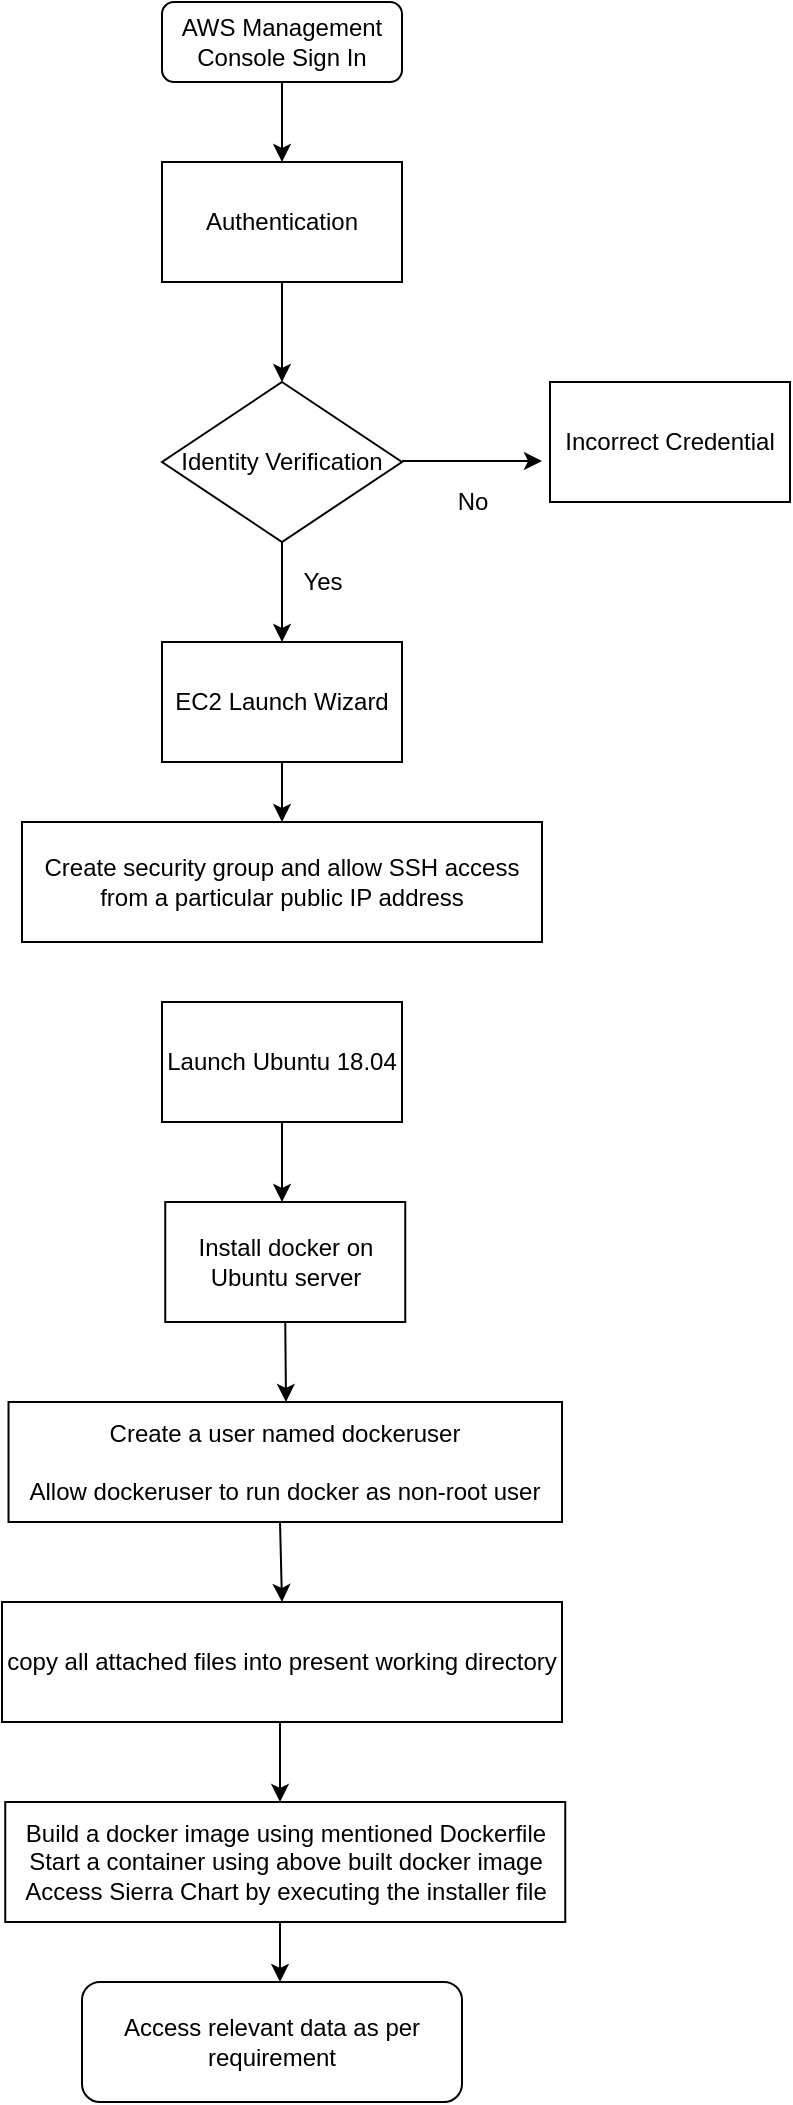 <mxfile version="13.9.7" type="github">
  <diagram id="C5RBs43oDa-KdzZeNtuy" name="Page-1">
    <mxGraphModel dx="868" dy="393" grid="1" gridSize="10" guides="1" tooltips="1" connect="1" arrows="1" fold="1" page="1" pageScale="1" pageWidth="827" pageHeight="1169" math="0" shadow="0">
      <root>
        <mxCell id="WIyWlLk6GJQsqaUBKTNV-0" />
        <mxCell id="WIyWlLk6GJQsqaUBKTNV-1" parent="WIyWlLk6GJQsqaUBKTNV-0" />
        <mxCell id="WIyWlLk6GJQsqaUBKTNV-3" value="AWS Management Console Sign In" style="rounded=1;whiteSpace=wrap;html=1;fontSize=12;glass=0;strokeWidth=1;shadow=0;" parent="WIyWlLk6GJQsqaUBKTNV-1" vertex="1">
          <mxGeometry x="160" y="50" width="120" height="40" as="geometry" />
        </mxCell>
        <mxCell id="aKl3k71Qr4Qh-Q79nfT3-0" value="" style="endArrow=classic;html=1;exitX=0.5;exitY=1;exitDx=0;exitDy=0;entryX=0.5;entryY=0;entryDx=0;entryDy=0;" edge="1" parent="WIyWlLk6GJQsqaUBKTNV-1" source="aKl3k71Qr4Qh-Q79nfT3-6" target="aKl3k71Qr4Qh-Q79nfT3-25">
          <mxGeometry width="50" height="50" relative="1" as="geometry">
            <mxPoint x="219.5" y="420" as="sourcePoint" />
            <mxPoint x="220" y="550" as="targetPoint" />
          </mxGeometry>
        </mxCell>
        <mxCell id="aKl3k71Qr4Qh-Q79nfT3-3" value="Launch Ubuntu 18.04" style="rounded=0;whiteSpace=wrap;html=1;" vertex="1" parent="WIyWlLk6GJQsqaUBKTNV-1">
          <mxGeometry x="160" y="550" width="120" height="60" as="geometry" />
        </mxCell>
        <mxCell id="aKl3k71Qr4Qh-Q79nfT3-4" value="Authentication" style="rounded=0;whiteSpace=wrap;html=1;" vertex="1" parent="WIyWlLk6GJQsqaUBKTNV-1">
          <mxGeometry x="160" y="130" width="120" height="60" as="geometry" />
        </mxCell>
        <mxCell id="aKl3k71Qr4Qh-Q79nfT3-6" value="EC2 Launch Wizard" style="rounded=0;whiteSpace=wrap;html=1;" vertex="1" parent="WIyWlLk6GJQsqaUBKTNV-1">
          <mxGeometry x="160" y="370" width="120" height="60" as="geometry" />
        </mxCell>
        <mxCell id="aKl3k71Qr4Qh-Q79nfT3-7" value="Install docker on Ubuntu server" style="rounded=0;whiteSpace=wrap;html=1;" vertex="1" parent="WIyWlLk6GJQsqaUBKTNV-1">
          <mxGeometry x="161.63" y="650" width="120" height="60" as="geometry" />
        </mxCell>
        <mxCell id="aKl3k71Qr4Qh-Q79nfT3-8" value="" style="endArrow=classic;html=1;exitX=0.5;exitY=1;exitDx=0;exitDy=0;" edge="1" parent="WIyWlLk6GJQsqaUBKTNV-1" source="aKl3k71Qr4Qh-Q79nfT3-3">
          <mxGeometry width="50" height="50" relative="1" as="geometry">
            <mxPoint x="230" y="510" as="sourcePoint" />
            <mxPoint x="220" y="650" as="targetPoint" />
          </mxGeometry>
        </mxCell>
        <mxCell id="aKl3k71Qr4Qh-Q79nfT3-13" value="Identity Verification" style="rhombus;whiteSpace=wrap;html=1;" vertex="1" parent="WIyWlLk6GJQsqaUBKTNV-1">
          <mxGeometry x="160" y="240" width="120" height="80" as="geometry" />
        </mxCell>
        <mxCell id="aKl3k71Qr4Qh-Q79nfT3-15" value="" style="endArrow=classic;html=1;exitX=0.5;exitY=1;exitDx=0;exitDy=0;entryX=0.5;entryY=0;entryDx=0;entryDy=0;" edge="1" parent="WIyWlLk6GJQsqaUBKTNV-1" source="aKl3k71Qr4Qh-Q79nfT3-13" target="aKl3k71Qr4Qh-Q79nfT3-6">
          <mxGeometry width="50" height="50" relative="1" as="geometry">
            <mxPoint x="220" y="420" as="sourcePoint" />
            <mxPoint x="270" y="430" as="targetPoint" />
          </mxGeometry>
        </mxCell>
        <mxCell id="aKl3k71Qr4Qh-Q79nfT3-16" value="" style="endArrow=classic;html=1;exitX=0.5;exitY=1;exitDx=0;exitDy=0;entryX=0.5;entryY=0;entryDx=0;entryDy=0;" edge="1" parent="WIyWlLk6GJQsqaUBKTNV-1" source="aKl3k71Qr4Qh-Q79nfT3-4" target="aKl3k71Qr4Qh-Q79nfT3-13">
          <mxGeometry width="50" height="50" relative="1" as="geometry">
            <mxPoint x="210" y="300" as="sourcePoint" />
            <mxPoint x="260" y="290" as="targetPoint" />
          </mxGeometry>
        </mxCell>
        <mxCell id="aKl3k71Qr4Qh-Q79nfT3-17" value="Yes" style="text;html=1;resizable=0;autosize=1;align=center;verticalAlign=middle;points=[];fillColor=none;strokeColor=none;rounded=0;" vertex="1" parent="WIyWlLk6GJQsqaUBKTNV-1">
          <mxGeometry x="220" y="330" width="40" height="20" as="geometry" />
        </mxCell>
        <mxCell id="aKl3k71Qr4Qh-Q79nfT3-18" value="" style="endArrow=classic;html=1;" edge="1" parent="WIyWlLk6GJQsqaUBKTNV-1">
          <mxGeometry width="50" height="50" relative="1" as="geometry">
            <mxPoint x="280" y="279.5" as="sourcePoint" />
            <mxPoint x="350" y="279.5" as="targetPoint" />
          </mxGeometry>
        </mxCell>
        <mxCell id="aKl3k71Qr4Qh-Q79nfT3-20" value="No" style="text;html=1;resizable=0;autosize=1;align=center;verticalAlign=middle;points=[];fillColor=none;strokeColor=none;rounded=0;" vertex="1" parent="WIyWlLk6GJQsqaUBKTNV-1">
          <mxGeometry x="300" y="290" width="30" height="20" as="geometry" />
        </mxCell>
        <mxCell id="aKl3k71Qr4Qh-Q79nfT3-22" value="Incorrect Credential" style="rounded=0;whiteSpace=wrap;html=1;" vertex="1" parent="WIyWlLk6GJQsqaUBKTNV-1">
          <mxGeometry x="354" y="240" width="120" height="60" as="geometry" />
        </mxCell>
        <mxCell id="aKl3k71Qr4Qh-Q79nfT3-23" value="Create a user named dockeruser&lt;br&gt;&lt;br&gt;Allow dockeruser to run docker as non-root user" style="rounded=0;whiteSpace=wrap;html=1;" vertex="1" parent="WIyWlLk6GJQsqaUBKTNV-1">
          <mxGeometry x="83.26" y="750" width="276.75" height="60" as="geometry" />
        </mxCell>
        <mxCell id="aKl3k71Qr4Qh-Q79nfT3-25" value="Create security group and allow SSH access from a particular public IP address" style="rounded=0;whiteSpace=wrap;html=1;" vertex="1" parent="WIyWlLk6GJQsqaUBKTNV-1">
          <mxGeometry x="90" y="460" width="260" height="60" as="geometry" />
        </mxCell>
        <mxCell id="aKl3k71Qr4Qh-Q79nfT3-26" value="copy all attached files into present working directory" style="rounded=0;whiteSpace=wrap;html=1;" vertex="1" parent="WIyWlLk6GJQsqaUBKTNV-1">
          <mxGeometry x="80" y="850" width="280" height="60" as="geometry" />
        </mxCell>
        <mxCell id="aKl3k71Qr4Qh-Q79nfT3-27" value="Build a docker image using mentioned Dockerfile&lt;br&gt;Start a container using above built docker image&lt;br&gt;Access Sierra Chart by executing the installer file" style="rounded=0;whiteSpace=wrap;html=1;" vertex="1" parent="WIyWlLk6GJQsqaUBKTNV-1">
          <mxGeometry x="81.63" y="950" width="280" height="60" as="geometry" />
        </mxCell>
        <mxCell id="aKl3k71Qr4Qh-Q79nfT3-28" value="Access relevant data as per requirement" style="rounded=1;whiteSpace=wrap;html=1;" vertex="1" parent="WIyWlLk6GJQsqaUBKTNV-1">
          <mxGeometry x="120" y="1040" width="190" height="60" as="geometry" />
        </mxCell>
        <mxCell id="aKl3k71Qr4Qh-Q79nfT3-29" value="" style="endArrow=classic;html=1;exitX=0.5;exitY=1;exitDx=0;exitDy=0;entryX=0.5;entryY=0;entryDx=0;entryDy=0;" edge="1" parent="WIyWlLk6GJQsqaUBKTNV-1" source="WIyWlLk6GJQsqaUBKTNV-3" target="aKl3k71Qr4Qh-Q79nfT3-4">
          <mxGeometry width="50" height="50" relative="1" as="geometry">
            <mxPoint x="231.63" y="130" as="sourcePoint" />
            <mxPoint x="290" y="110" as="targetPoint" />
          </mxGeometry>
        </mxCell>
        <mxCell id="aKl3k71Qr4Qh-Q79nfT3-30" value="" style="endArrow=classic;html=1;" edge="1" parent="WIyWlLk6GJQsqaUBKTNV-1">
          <mxGeometry width="50" height="50" relative="1" as="geometry">
            <mxPoint x="219" y="1010" as="sourcePoint" />
            <mxPoint x="219" y="1040" as="targetPoint" />
            <Array as="points">
              <mxPoint x="219" y="1020" />
            </Array>
          </mxGeometry>
        </mxCell>
        <mxCell id="aKl3k71Qr4Qh-Q79nfT3-31" value="" style="endArrow=classic;html=1;exitX=0.5;exitY=1;exitDx=0;exitDy=0;" edge="1" parent="WIyWlLk6GJQsqaUBKTNV-1" source="aKl3k71Qr4Qh-Q79nfT3-7">
          <mxGeometry width="50" height="50" relative="1" as="geometry">
            <mxPoint x="215" y="740" as="sourcePoint" />
            <mxPoint x="222" y="750" as="targetPoint" />
          </mxGeometry>
        </mxCell>
        <mxCell id="aKl3k71Qr4Qh-Q79nfT3-35" value="" style="endArrow=classic;html=1;entryX=0.5;entryY=0;entryDx=0;entryDy=0;" edge="1" parent="WIyWlLk6GJQsqaUBKTNV-1" target="aKl3k71Qr4Qh-Q79nfT3-26">
          <mxGeometry width="50" height="50" relative="1" as="geometry">
            <mxPoint x="219" y="810" as="sourcePoint" />
            <mxPoint x="219" y="840" as="targetPoint" />
          </mxGeometry>
        </mxCell>
        <mxCell id="aKl3k71Qr4Qh-Q79nfT3-36" value="" style="endArrow=classic;html=1;" edge="1" parent="WIyWlLk6GJQsqaUBKTNV-1">
          <mxGeometry width="50" height="50" relative="1" as="geometry">
            <mxPoint x="219" y="910" as="sourcePoint" />
            <mxPoint x="219" y="950" as="targetPoint" />
          </mxGeometry>
        </mxCell>
      </root>
    </mxGraphModel>
  </diagram>
</mxfile>
